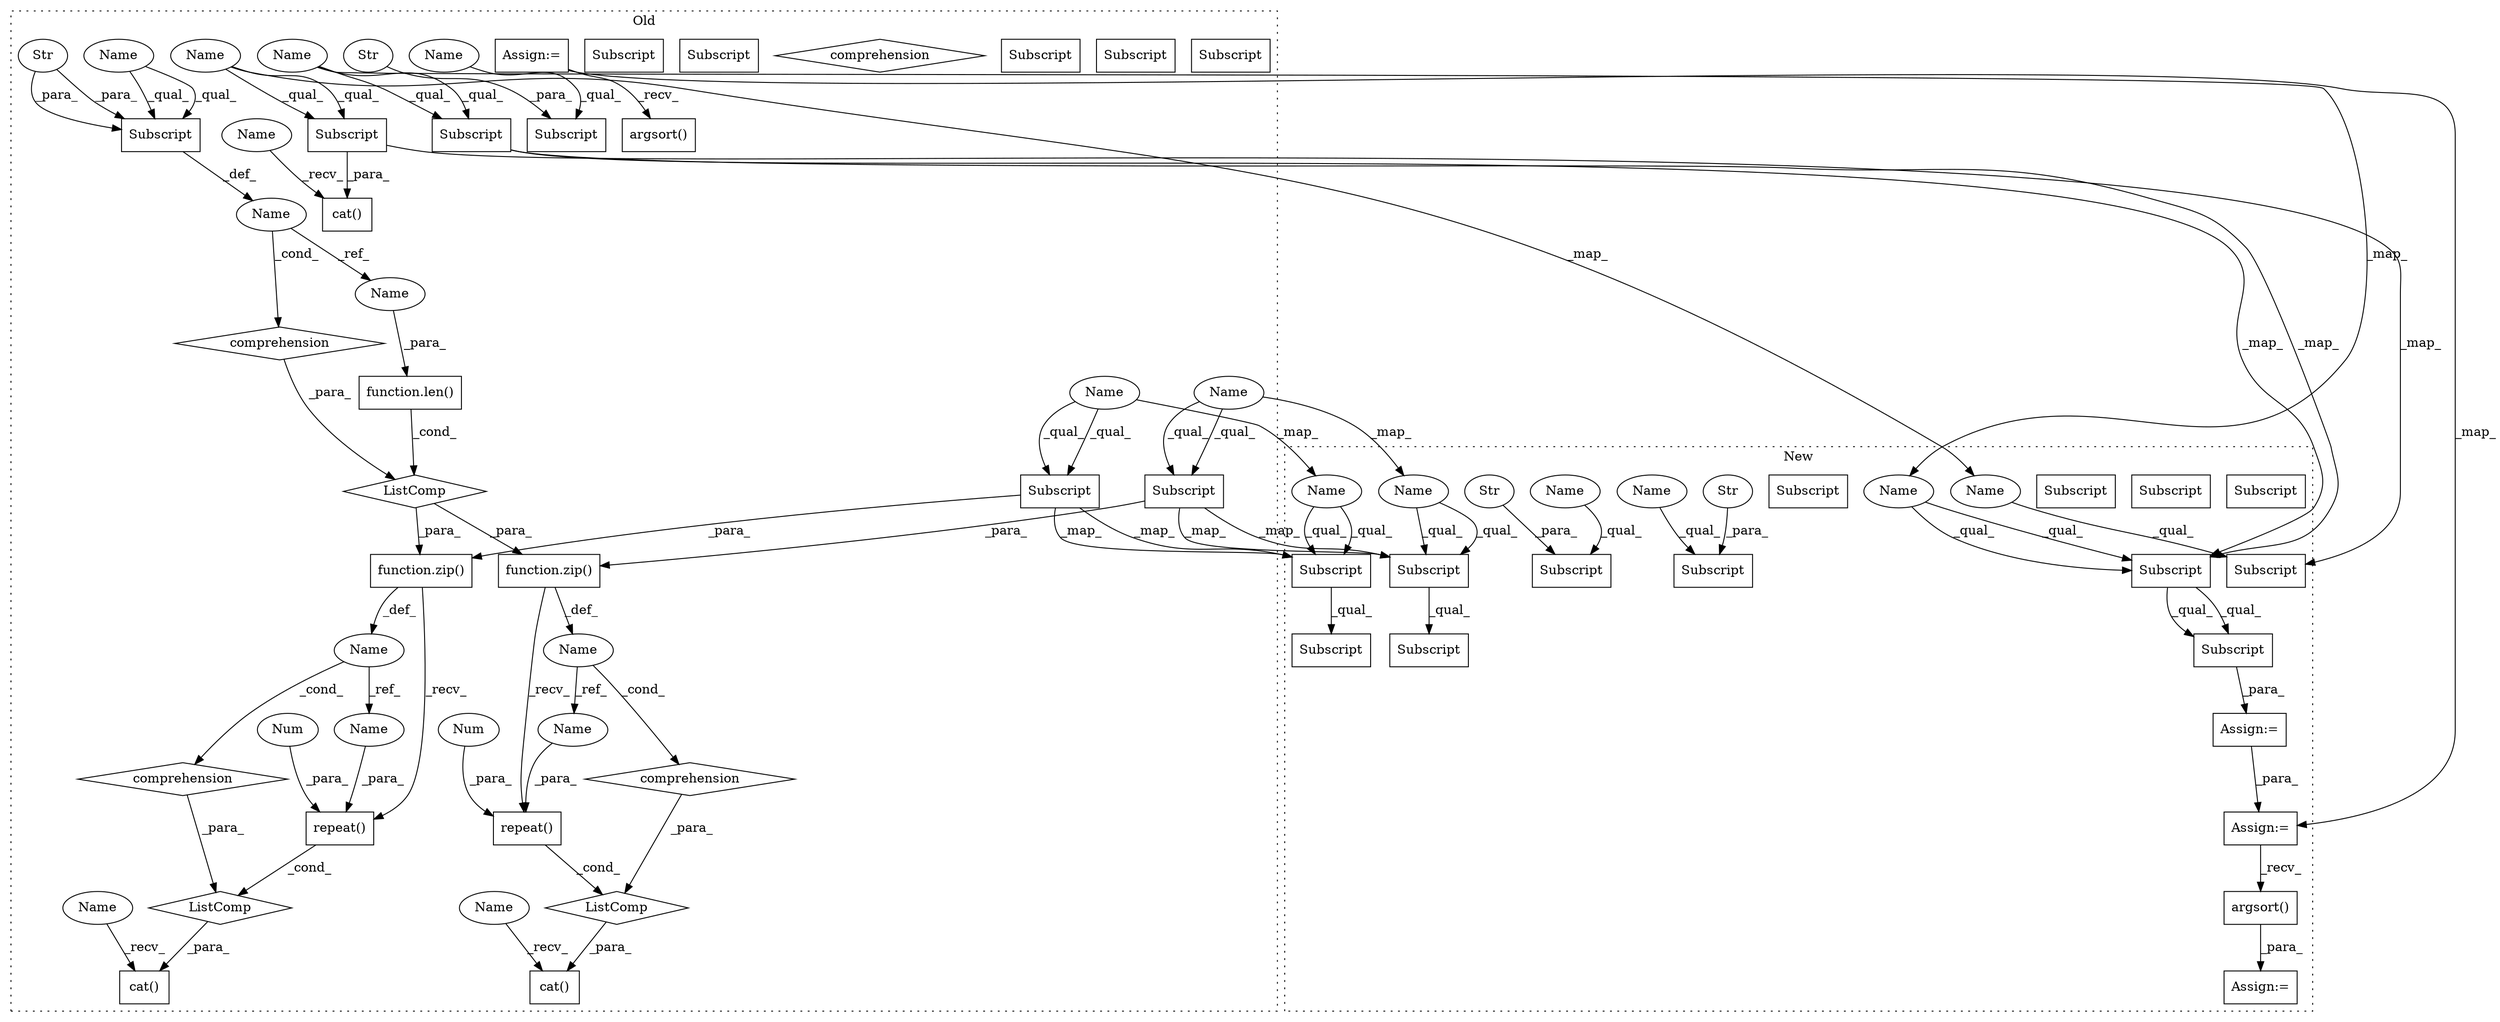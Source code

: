 digraph G {
subgraph cluster0 {
1 [label="repeat()" a="75" s="1113,1130" l="11,1" shape="box"];
3 [label="ListComp" a="106" s="1095" l="101" shape="diamond"];
4 [label="Subscript" a="63" s="1336,0" l="16,0" shape="box"];
6 [label="argsort()" a="75" s="1534" l="27" shape="box"];
7 [label="Subscript" a="63" s="1152,0" l="17,0" shape="box"];
9 [label="Name" a="87" s="1141" l="3" shape="ellipse"];
10 [label="comprehension" a="45" s="1132" l="3" shape="diamond"];
11 [label="Subscript" a="63" s="1429,0" l="16,0" shape="box"];
13 [label="comprehension" a="45" s="1372" l="3" shape="diamond"];
14 [label="Subscript" a="63" s="1017,0" l="17,0" shape="box"];
16 [label="cat()" a="75" s="950,1061" l="10,1" shape="box"];
17 [label="Subscript" a="63" s="910,0" l="16,0" shape="box"];
18 [label="Str" a="66" s="917" l="8" shape="ellipse"];
19 [label="Subscript" a="63" s="1354,0" l="16,0" shape="box"];
20 [label="Str" a="66" s="1361" l="8" shape="ellipse"];
21 [label="cat()" a="75" s="1419,1445" l="10,1" shape="box"];
22 [label="cat()" a="75" s="1085,1196" l="10,1" shape="box"];
23 [label="ListComp" a="106" s="960" l="101" shape="diamond"];
24 [label="function.zip()" a="75" s="1148,1181" l="4,1" shape="box"];
25 [label="ListComp" a="106" s="893" l="34" shape="diamond"];
26 [label="function.zip()" a="75" s="1013,1046" l="4,1" shape="box"];
27 [label="repeat()" a="75" s="978,995" l="11,1" shape="box"];
28 [label="Name" a="87" s="1006" l="3" shape="ellipse"];
29 [label="comprehension" a="45" s="997" l="3" shape="diamond"];
30 [label="Num" a="76" s="994" l="1" shape="ellipse"];
31 [label="Num" a="76" s="1129" l="1" shape="ellipse"];
32 [label="comprehension" a="45" s="901" l="3" shape="diamond"];
33 [label="Name" a="87" s="905" l="1" shape="ellipse"];
34 [label="function.len()" a="75" s="894,899" l="4,1" shape="box"];
44 [label="Assign:=" a="68" s="1227" l="3" shape="box"];
46 [label="Name" a="87" s="1017" l="6" shape="ellipse"];
47 [label="Subscript" a="63" s="1152,0" l="17,0" shape="box"];
48 [label="Name" a="87" s="1429" l="6" shape="ellipse"];
49 [label="Subscript" a="63" s="1017,0" l="17,0" shape="box"];
50 [label="Subscript" a="63" s="1336,0" l="16,0" shape="box"];
51 [label="Name" a="87" s="1354" l="6" shape="ellipse"];
52 [label="Name" a="87" s="1336" l="6" shape="ellipse"];
53 [label="Name" a="87" s="910" l="6" shape="ellipse"];
54 [label="Subscript" a="63" s="910,0" l="16,0" shape="box"];
55 [label="Subscript" a="63" s="1429,0" l="16,0" shape="box"];
56 [label="Name" a="87" s="1152" l="6" shape="ellipse"];
67 [label="Name" a="87" s="898" l="1" shape="ellipse"];
68 [label="Name" a="87" s="1124" l="3" shape="ellipse"];
69 [label="Name" a="87" s="950" l="5" shape="ellipse"];
70 [label="Name" a="87" s="1419" l="5" shape="ellipse"];
71 [label="Name" a="87" s="1085" l="5" shape="ellipse"];
72 [label="Name" a="87" s="989" l="3" shape="ellipse"];
label = "Old";
style="dotted";
}
subgraph cluster1 {
2 [label="argsort()" a="75" s="1512" l="22" shape="box"];
5 [label="Subscript" a="63" s="1155,0" l="16,0" shape="box"];
8 [label="Subscript" a="63" s="1106,0" l="17,0" shape="box"];
12 [label="Subscript" a="63" s="1203,0" l="16,0" shape="box"];
15 [label="Subscript" a="63" s="1057,0" l="17,0" shape="box"];
35 [label="Assign:=" a="68" s="1152" l="3" shape="box"];
36 [label="Subscript" a="63" s="1019,0" l="15,0" shape="box"];
37 [label="Str" a="66" s="1026" l="7" shape="ellipse"];
38 [label="Subscript" a="63" s="1240,0" l="20,0" shape="box"];
39 [label="Str" a="66" s="1247" l="12" shape="ellipse"];
40 [label="Subscript" a="63" s="1155,0" l="25,0" shape="box"];
41 [label="Assign:=" a="68" s="1509" l="3" shape="box"];
42 [label="Subscript" a="63" s="1106,0" l="26,0" shape="box"];
43 [label="Assign:=" a="68" s="1285" l="3" shape="box"];
45 [label="Subscript" a="63" s="1057,0" l="26,0" shape="box"];
57 [label="Subscript" a="63" s="1106,0" l="17,0" shape="box"];
58 [label="Name" a="87" s="1106" l="6" shape="ellipse"];
59 [label="Name" a="87" s="1057" l="6" shape="ellipse"];
60 [label="Subscript" a="63" s="1155,0" l="25,0" shape="box"];
61 [label="Name" a="87" s="1019" l="6" shape="ellipse"];
62 [label="Subscript" a="63" s="1155,0" l="16,0" shape="box"];
63 [label="Subscript" a="63" s="1057,0" l="17,0" shape="box"];
64 [label="Name" a="87" s="1203" l="6" shape="ellipse"];
65 [label="Name" a="87" s="1155" l="6" shape="ellipse"];
66 [label="Name" a="87" s="1240" l="6" shape="ellipse"];
label = "New";
style="dotted";
}
1 -> 3 [label="_cond_"];
2 -> 41 [label="_para_"];
3 -> 22 [label="_para_"];
9 -> 68 [label="_ref_"];
9 -> 10 [label="_cond_"];
10 -> 3 [label="_para_"];
18 -> 54 [label="_para_"];
18 -> 54 [label="_para_"];
20 -> 19 [label="_para_"];
23 -> 16 [label="_para_"];
24 -> 9 [label="_def_"];
24 -> 1 [label="_recv_"];
25 -> 24 [label="_para_"];
25 -> 26 [label="_para_"];
26 -> 27 [label="_recv_"];
26 -> 28 [label="_def_"];
27 -> 23 [label="_cond_"];
28 -> 29 [label="_cond_"];
28 -> 72 [label="_ref_"];
29 -> 23 [label="_para_"];
30 -> 27 [label="_para_"];
31 -> 1 [label="_para_"];
32 -> 25 [label="_para_"];
33 -> 67 [label="_ref_"];
33 -> 32 [label="_cond_"];
34 -> 25 [label="_cond_"];
35 -> 43 [label="_para_"];
37 -> 36 [label="_para_"];
39 -> 38 [label="_para_"];
43 -> 2 [label="_recv_"];
44 -> 6 [label="_recv_"];
44 -> 43 [label="_map_"];
46 -> 49 [label="_qual_"];
46 -> 49 [label="_qual_"];
46 -> 59 [label="_map_"];
47 -> 57 [label="_map_"];
47 -> 57 [label="_map_"];
47 -> 24 [label="_para_"];
48 -> 64 [label="_map_"];
48 -> 55 [label="_qual_"];
48 -> 55 [label="_qual_"];
49 -> 63 [label="_map_"];
49 -> 63 [label="_map_"];
49 -> 26 [label="_para_"];
50 -> 62 [label="_map_"];
50 -> 62 [label="_map_"];
51 -> 19 [label="_qual_"];
52 -> 50 [label="_qual_"];
52 -> 65 [label="_map_"];
52 -> 50 [label="_qual_"];
53 -> 54 [label="_qual_"];
53 -> 54 [label="_qual_"];
54 -> 33 [label="_def_"];
55 -> 21 [label="_para_"];
55 -> 12 [label="_map_"];
56 -> 47 [label="_qual_"];
56 -> 47 [label="_qual_"];
56 -> 58 [label="_map_"];
57 -> 42 [label="_qual_"];
58 -> 57 [label="_qual_"];
58 -> 57 [label="_qual_"];
59 -> 63 [label="_qual_"];
59 -> 63 [label="_qual_"];
60 -> 35 [label="_para_"];
61 -> 36 [label="_qual_"];
62 -> 60 [label="_qual_"];
62 -> 60 [label="_qual_"];
63 -> 45 [label="_qual_"];
64 -> 12 [label="_qual_"];
65 -> 62 [label="_qual_"];
65 -> 62 [label="_qual_"];
66 -> 38 [label="_qual_"];
67 -> 34 [label="_para_"];
68 -> 1 [label="_para_"];
69 -> 16 [label="_recv_"];
70 -> 21 [label="_recv_"];
71 -> 22 [label="_recv_"];
72 -> 27 [label="_para_"];
}